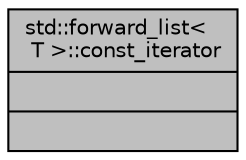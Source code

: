 digraph "std::forward_list&lt; T &gt;::const_iterator"
{
  edge [fontname="Helvetica",fontsize="10",labelfontname="Helvetica",labelfontsize="10"];
  node [fontname="Helvetica",fontsize="10",shape=record];
  Node313 [label="{std::forward_list\<\l T \>::const_iterator\n||}",height=0.2,width=0.4,color="black", fillcolor="grey75", style="filled", fontcolor="black"];
}
